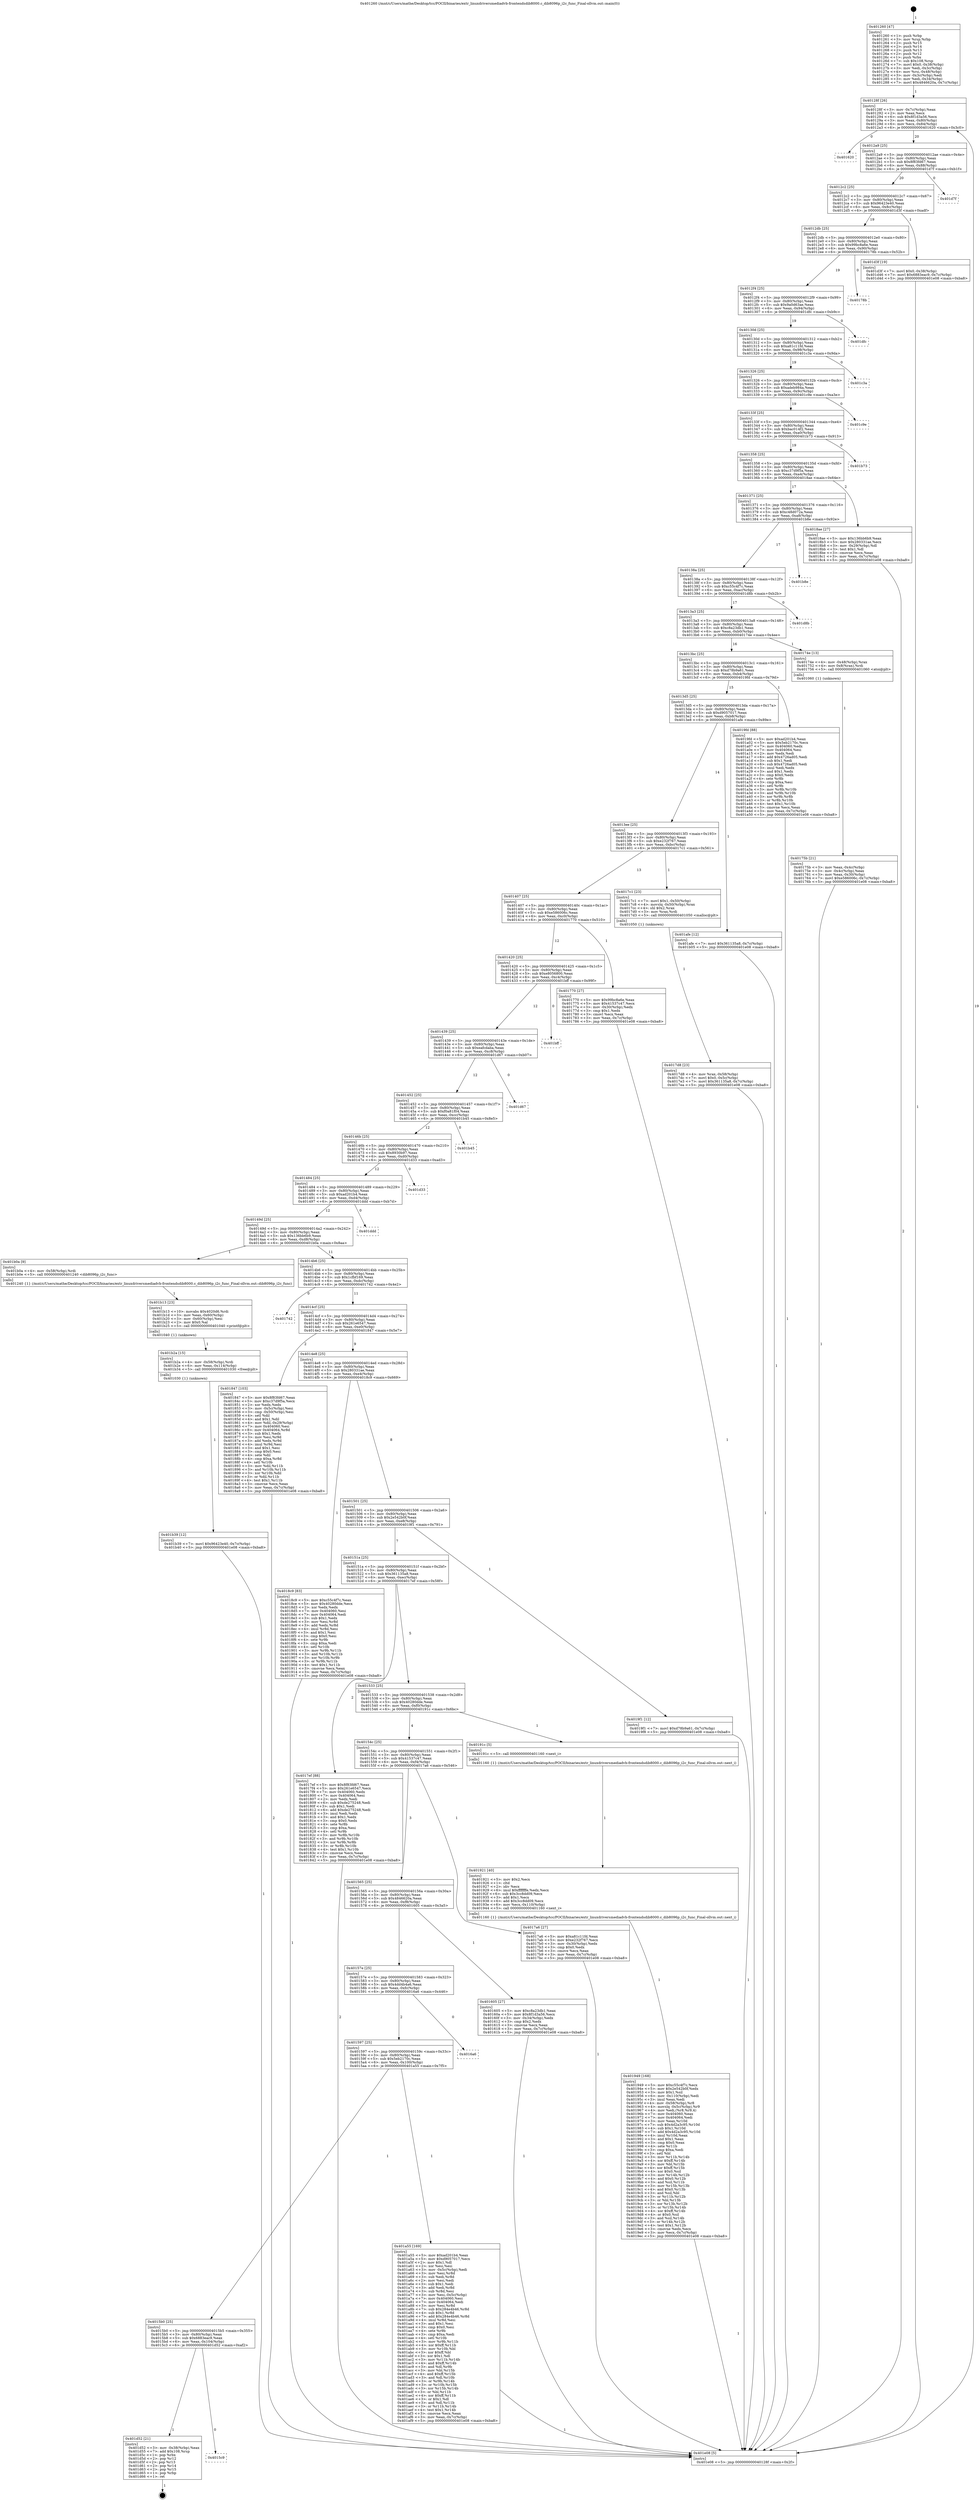 digraph "0x401260" {
  label = "0x401260 (/mnt/c/Users/mathe/Desktop/tcc/POCII/binaries/extr_linuxdriversmediadvb-frontendsdib8000.c_dib8096p_i2c_func_Final-ollvm.out::main(0))"
  labelloc = "t"
  node[shape=record]

  Entry [label="",width=0.3,height=0.3,shape=circle,fillcolor=black,style=filled]
  "0x40128f" [label="{
     0x40128f [26]\l
     | [instrs]\l
     &nbsp;&nbsp;0x40128f \<+3\>: mov -0x7c(%rbp),%eax\l
     &nbsp;&nbsp;0x401292 \<+2\>: mov %eax,%ecx\l
     &nbsp;&nbsp;0x401294 \<+6\>: sub $0x8f1d3a56,%ecx\l
     &nbsp;&nbsp;0x40129a \<+3\>: mov %eax,-0x80(%rbp)\l
     &nbsp;&nbsp;0x40129d \<+6\>: mov %ecx,-0x84(%rbp)\l
     &nbsp;&nbsp;0x4012a3 \<+6\>: je 0000000000401620 \<main+0x3c0\>\l
  }"]
  "0x401620" [label="{
     0x401620\l
  }", style=dashed]
  "0x4012a9" [label="{
     0x4012a9 [25]\l
     | [instrs]\l
     &nbsp;&nbsp;0x4012a9 \<+5\>: jmp 00000000004012ae \<main+0x4e\>\l
     &nbsp;&nbsp;0x4012ae \<+3\>: mov -0x80(%rbp),%eax\l
     &nbsp;&nbsp;0x4012b1 \<+5\>: sub $0x8f83fd67,%eax\l
     &nbsp;&nbsp;0x4012b6 \<+6\>: mov %eax,-0x88(%rbp)\l
     &nbsp;&nbsp;0x4012bc \<+6\>: je 0000000000401d7f \<main+0xb1f\>\l
  }"]
  Exit [label="",width=0.3,height=0.3,shape=circle,fillcolor=black,style=filled,peripheries=2]
  "0x401d7f" [label="{
     0x401d7f\l
  }", style=dashed]
  "0x4012c2" [label="{
     0x4012c2 [25]\l
     | [instrs]\l
     &nbsp;&nbsp;0x4012c2 \<+5\>: jmp 00000000004012c7 \<main+0x67\>\l
     &nbsp;&nbsp;0x4012c7 \<+3\>: mov -0x80(%rbp),%eax\l
     &nbsp;&nbsp;0x4012ca \<+5\>: sub $0x96423e40,%eax\l
     &nbsp;&nbsp;0x4012cf \<+6\>: mov %eax,-0x8c(%rbp)\l
     &nbsp;&nbsp;0x4012d5 \<+6\>: je 0000000000401d3f \<main+0xadf\>\l
  }"]
  "0x4015c9" [label="{
     0x4015c9\l
  }", style=dashed]
  "0x401d3f" [label="{
     0x401d3f [19]\l
     | [instrs]\l
     &nbsp;&nbsp;0x401d3f \<+7\>: movl $0x0,-0x38(%rbp)\l
     &nbsp;&nbsp;0x401d46 \<+7\>: movl $0x6883eac9,-0x7c(%rbp)\l
     &nbsp;&nbsp;0x401d4d \<+5\>: jmp 0000000000401e08 \<main+0xba8\>\l
  }"]
  "0x4012db" [label="{
     0x4012db [25]\l
     | [instrs]\l
     &nbsp;&nbsp;0x4012db \<+5\>: jmp 00000000004012e0 \<main+0x80\>\l
     &nbsp;&nbsp;0x4012e0 \<+3\>: mov -0x80(%rbp),%eax\l
     &nbsp;&nbsp;0x4012e3 \<+5\>: sub $0x99bc8a6e,%eax\l
     &nbsp;&nbsp;0x4012e8 \<+6\>: mov %eax,-0x90(%rbp)\l
     &nbsp;&nbsp;0x4012ee \<+6\>: je 000000000040178b \<main+0x52b\>\l
  }"]
  "0x401d52" [label="{
     0x401d52 [21]\l
     | [instrs]\l
     &nbsp;&nbsp;0x401d52 \<+3\>: mov -0x38(%rbp),%eax\l
     &nbsp;&nbsp;0x401d55 \<+7\>: add $0x108,%rsp\l
     &nbsp;&nbsp;0x401d5c \<+1\>: pop %rbx\l
     &nbsp;&nbsp;0x401d5d \<+2\>: pop %r12\l
     &nbsp;&nbsp;0x401d5f \<+2\>: pop %r13\l
     &nbsp;&nbsp;0x401d61 \<+2\>: pop %r14\l
     &nbsp;&nbsp;0x401d63 \<+2\>: pop %r15\l
     &nbsp;&nbsp;0x401d65 \<+1\>: pop %rbp\l
     &nbsp;&nbsp;0x401d66 \<+1\>: ret\l
  }"]
  "0x40178b" [label="{
     0x40178b\l
  }", style=dashed]
  "0x4012f4" [label="{
     0x4012f4 [25]\l
     | [instrs]\l
     &nbsp;&nbsp;0x4012f4 \<+5\>: jmp 00000000004012f9 \<main+0x99\>\l
     &nbsp;&nbsp;0x4012f9 \<+3\>: mov -0x80(%rbp),%eax\l
     &nbsp;&nbsp;0x4012fc \<+5\>: sub $0x9a0d63ae,%eax\l
     &nbsp;&nbsp;0x401301 \<+6\>: mov %eax,-0x94(%rbp)\l
     &nbsp;&nbsp;0x401307 \<+6\>: je 0000000000401dfc \<main+0xb9c\>\l
  }"]
  "0x401b39" [label="{
     0x401b39 [12]\l
     | [instrs]\l
     &nbsp;&nbsp;0x401b39 \<+7\>: movl $0x96423e40,-0x7c(%rbp)\l
     &nbsp;&nbsp;0x401b40 \<+5\>: jmp 0000000000401e08 \<main+0xba8\>\l
  }"]
  "0x401dfc" [label="{
     0x401dfc\l
  }", style=dashed]
  "0x40130d" [label="{
     0x40130d [25]\l
     | [instrs]\l
     &nbsp;&nbsp;0x40130d \<+5\>: jmp 0000000000401312 \<main+0xb2\>\l
     &nbsp;&nbsp;0x401312 \<+3\>: mov -0x80(%rbp),%eax\l
     &nbsp;&nbsp;0x401315 \<+5\>: sub $0xa81c11fd,%eax\l
     &nbsp;&nbsp;0x40131a \<+6\>: mov %eax,-0x98(%rbp)\l
     &nbsp;&nbsp;0x401320 \<+6\>: je 0000000000401c3a \<main+0x9da\>\l
  }"]
  "0x401b2a" [label="{
     0x401b2a [15]\l
     | [instrs]\l
     &nbsp;&nbsp;0x401b2a \<+4\>: mov -0x58(%rbp),%rdi\l
     &nbsp;&nbsp;0x401b2e \<+6\>: mov %eax,-0x114(%rbp)\l
     &nbsp;&nbsp;0x401b34 \<+5\>: call 0000000000401030 \<free@plt\>\l
     | [calls]\l
     &nbsp;&nbsp;0x401030 \{1\} (unknown)\l
  }"]
  "0x401c3a" [label="{
     0x401c3a\l
  }", style=dashed]
  "0x401326" [label="{
     0x401326 [25]\l
     | [instrs]\l
     &nbsp;&nbsp;0x401326 \<+5\>: jmp 000000000040132b \<main+0xcb\>\l
     &nbsp;&nbsp;0x40132b \<+3\>: mov -0x80(%rbp),%eax\l
     &nbsp;&nbsp;0x40132e \<+5\>: sub $0xadeb984a,%eax\l
     &nbsp;&nbsp;0x401333 \<+6\>: mov %eax,-0x9c(%rbp)\l
     &nbsp;&nbsp;0x401339 \<+6\>: je 0000000000401c9e \<main+0xa3e\>\l
  }"]
  "0x401b13" [label="{
     0x401b13 [23]\l
     | [instrs]\l
     &nbsp;&nbsp;0x401b13 \<+10\>: movabs $0x4020d6,%rdi\l
     &nbsp;&nbsp;0x401b1d \<+3\>: mov %eax,-0x60(%rbp)\l
     &nbsp;&nbsp;0x401b20 \<+3\>: mov -0x60(%rbp),%esi\l
     &nbsp;&nbsp;0x401b23 \<+2\>: mov $0x0,%al\l
     &nbsp;&nbsp;0x401b25 \<+5\>: call 0000000000401040 \<printf@plt\>\l
     | [calls]\l
     &nbsp;&nbsp;0x401040 \{1\} (unknown)\l
  }"]
  "0x401c9e" [label="{
     0x401c9e\l
  }", style=dashed]
  "0x40133f" [label="{
     0x40133f [25]\l
     | [instrs]\l
     &nbsp;&nbsp;0x40133f \<+5\>: jmp 0000000000401344 \<main+0xe4\>\l
     &nbsp;&nbsp;0x401344 \<+3\>: mov -0x80(%rbp),%eax\l
     &nbsp;&nbsp;0x401347 \<+5\>: sub $0xbac014f2,%eax\l
     &nbsp;&nbsp;0x40134c \<+6\>: mov %eax,-0xa0(%rbp)\l
     &nbsp;&nbsp;0x401352 \<+6\>: je 0000000000401b73 \<main+0x913\>\l
  }"]
  "0x4015b0" [label="{
     0x4015b0 [25]\l
     | [instrs]\l
     &nbsp;&nbsp;0x4015b0 \<+5\>: jmp 00000000004015b5 \<main+0x355\>\l
     &nbsp;&nbsp;0x4015b5 \<+3\>: mov -0x80(%rbp),%eax\l
     &nbsp;&nbsp;0x4015b8 \<+5\>: sub $0x6883eac9,%eax\l
     &nbsp;&nbsp;0x4015bd \<+6\>: mov %eax,-0x104(%rbp)\l
     &nbsp;&nbsp;0x4015c3 \<+6\>: je 0000000000401d52 \<main+0xaf2\>\l
  }"]
  "0x401b73" [label="{
     0x401b73\l
  }", style=dashed]
  "0x401358" [label="{
     0x401358 [25]\l
     | [instrs]\l
     &nbsp;&nbsp;0x401358 \<+5\>: jmp 000000000040135d \<main+0xfd\>\l
     &nbsp;&nbsp;0x40135d \<+3\>: mov -0x80(%rbp),%eax\l
     &nbsp;&nbsp;0x401360 \<+5\>: sub $0xc37d9f5a,%eax\l
     &nbsp;&nbsp;0x401365 \<+6\>: mov %eax,-0xa4(%rbp)\l
     &nbsp;&nbsp;0x40136b \<+6\>: je 00000000004018ae \<main+0x64e\>\l
  }"]
  "0x401a55" [label="{
     0x401a55 [169]\l
     | [instrs]\l
     &nbsp;&nbsp;0x401a55 \<+5\>: mov $0xad201b4,%eax\l
     &nbsp;&nbsp;0x401a5a \<+5\>: mov $0xd9057017,%ecx\l
     &nbsp;&nbsp;0x401a5f \<+2\>: mov $0x1,%dl\l
     &nbsp;&nbsp;0x401a61 \<+2\>: xor %esi,%esi\l
     &nbsp;&nbsp;0x401a63 \<+3\>: mov -0x5c(%rbp),%edi\l
     &nbsp;&nbsp;0x401a66 \<+3\>: mov %esi,%r8d\l
     &nbsp;&nbsp;0x401a69 \<+3\>: sub %edi,%r8d\l
     &nbsp;&nbsp;0x401a6c \<+2\>: mov %esi,%edi\l
     &nbsp;&nbsp;0x401a6e \<+3\>: sub $0x1,%edi\l
     &nbsp;&nbsp;0x401a71 \<+3\>: add %edi,%r8d\l
     &nbsp;&nbsp;0x401a74 \<+3\>: sub %r8d,%esi\l
     &nbsp;&nbsp;0x401a77 \<+3\>: mov %esi,-0x5c(%rbp)\l
     &nbsp;&nbsp;0x401a7a \<+7\>: mov 0x404060,%esi\l
     &nbsp;&nbsp;0x401a81 \<+7\>: mov 0x404064,%edi\l
     &nbsp;&nbsp;0x401a88 \<+3\>: mov %esi,%r8d\l
     &nbsp;&nbsp;0x401a8b \<+7\>: sub $0x284e4b46,%r8d\l
     &nbsp;&nbsp;0x401a92 \<+4\>: sub $0x1,%r8d\l
     &nbsp;&nbsp;0x401a96 \<+7\>: add $0x284e4b46,%r8d\l
     &nbsp;&nbsp;0x401a9d \<+4\>: imul %r8d,%esi\l
     &nbsp;&nbsp;0x401aa1 \<+3\>: and $0x1,%esi\l
     &nbsp;&nbsp;0x401aa4 \<+3\>: cmp $0x0,%esi\l
     &nbsp;&nbsp;0x401aa7 \<+4\>: sete %r9b\l
     &nbsp;&nbsp;0x401aab \<+3\>: cmp $0xa,%edi\l
     &nbsp;&nbsp;0x401aae \<+4\>: setl %r10b\l
     &nbsp;&nbsp;0x401ab2 \<+3\>: mov %r9b,%r11b\l
     &nbsp;&nbsp;0x401ab5 \<+4\>: xor $0xff,%r11b\l
     &nbsp;&nbsp;0x401ab9 \<+3\>: mov %r10b,%bl\l
     &nbsp;&nbsp;0x401abc \<+3\>: xor $0xff,%bl\l
     &nbsp;&nbsp;0x401abf \<+3\>: xor $0x1,%dl\l
     &nbsp;&nbsp;0x401ac2 \<+3\>: mov %r11b,%r14b\l
     &nbsp;&nbsp;0x401ac5 \<+4\>: and $0xff,%r14b\l
     &nbsp;&nbsp;0x401ac9 \<+3\>: and %dl,%r9b\l
     &nbsp;&nbsp;0x401acc \<+3\>: mov %bl,%r15b\l
     &nbsp;&nbsp;0x401acf \<+4\>: and $0xff,%r15b\l
     &nbsp;&nbsp;0x401ad3 \<+3\>: and %dl,%r10b\l
     &nbsp;&nbsp;0x401ad6 \<+3\>: or %r9b,%r14b\l
     &nbsp;&nbsp;0x401ad9 \<+3\>: or %r10b,%r15b\l
     &nbsp;&nbsp;0x401adc \<+3\>: xor %r15b,%r14b\l
     &nbsp;&nbsp;0x401adf \<+3\>: or %bl,%r11b\l
     &nbsp;&nbsp;0x401ae2 \<+4\>: xor $0xff,%r11b\l
     &nbsp;&nbsp;0x401ae6 \<+3\>: or $0x1,%dl\l
     &nbsp;&nbsp;0x401ae9 \<+3\>: and %dl,%r11b\l
     &nbsp;&nbsp;0x401aec \<+3\>: or %r11b,%r14b\l
     &nbsp;&nbsp;0x401aef \<+4\>: test $0x1,%r14b\l
     &nbsp;&nbsp;0x401af3 \<+3\>: cmovne %ecx,%eax\l
     &nbsp;&nbsp;0x401af6 \<+3\>: mov %eax,-0x7c(%rbp)\l
     &nbsp;&nbsp;0x401af9 \<+5\>: jmp 0000000000401e08 \<main+0xba8\>\l
  }"]
  "0x4018ae" [label="{
     0x4018ae [27]\l
     | [instrs]\l
     &nbsp;&nbsp;0x4018ae \<+5\>: mov $0x136bb6b9,%eax\l
     &nbsp;&nbsp;0x4018b3 \<+5\>: mov $0x280331ae,%ecx\l
     &nbsp;&nbsp;0x4018b8 \<+3\>: mov -0x29(%rbp),%dl\l
     &nbsp;&nbsp;0x4018bb \<+3\>: test $0x1,%dl\l
     &nbsp;&nbsp;0x4018be \<+3\>: cmovne %ecx,%eax\l
     &nbsp;&nbsp;0x4018c1 \<+3\>: mov %eax,-0x7c(%rbp)\l
     &nbsp;&nbsp;0x4018c4 \<+5\>: jmp 0000000000401e08 \<main+0xba8\>\l
  }"]
  "0x401371" [label="{
     0x401371 [25]\l
     | [instrs]\l
     &nbsp;&nbsp;0x401371 \<+5\>: jmp 0000000000401376 \<main+0x116\>\l
     &nbsp;&nbsp;0x401376 \<+3\>: mov -0x80(%rbp),%eax\l
     &nbsp;&nbsp;0x401379 \<+5\>: sub $0xc48d072a,%eax\l
     &nbsp;&nbsp;0x40137e \<+6\>: mov %eax,-0xa8(%rbp)\l
     &nbsp;&nbsp;0x401384 \<+6\>: je 0000000000401b8e \<main+0x92e\>\l
  }"]
  "0x401597" [label="{
     0x401597 [25]\l
     | [instrs]\l
     &nbsp;&nbsp;0x401597 \<+5\>: jmp 000000000040159c \<main+0x33c\>\l
     &nbsp;&nbsp;0x40159c \<+3\>: mov -0x80(%rbp),%eax\l
     &nbsp;&nbsp;0x40159f \<+5\>: sub $0x5eb2170c,%eax\l
     &nbsp;&nbsp;0x4015a4 \<+6\>: mov %eax,-0x100(%rbp)\l
     &nbsp;&nbsp;0x4015aa \<+6\>: je 0000000000401a55 \<main+0x7f5\>\l
  }"]
  "0x401b8e" [label="{
     0x401b8e\l
  }", style=dashed]
  "0x40138a" [label="{
     0x40138a [25]\l
     | [instrs]\l
     &nbsp;&nbsp;0x40138a \<+5\>: jmp 000000000040138f \<main+0x12f\>\l
     &nbsp;&nbsp;0x40138f \<+3\>: mov -0x80(%rbp),%eax\l
     &nbsp;&nbsp;0x401392 \<+5\>: sub $0xc55c4f7c,%eax\l
     &nbsp;&nbsp;0x401397 \<+6\>: mov %eax,-0xac(%rbp)\l
     &nbsp;&nbsp;0x40139d \<+6\>: je 0000000000401d8b \<main+0xb2b\>\l
  }"]
  "0x4016a6" [label="{
     0x4016a6\l
  }", style=dashed]
  "0x401d8b" [label="{
     0x401d8b\l
  }", style=dashed]
  "0x4013a3" [label="{
     0x4013a3 [25]\l
     | [instrs]\l
     &nbsp;&nbsp;0x4013a3 \<+5\>: jmp 00000000004013a8 \<main+0x148\>\l
     &nbsp;&nbsp;0x4013a8 \<+3\>: mov -0x80(%rbp),%eax\l
     &nbsp;&nbsp;0x4013ab \<+5\>: sub $0xc8a23db1,%eax\l
     &nbsp;&nbsp;0x4013b0 \<+6\>: mov %eax,-0xb0(%rbp)\l
     &nbsp;&nbsp;0x4013b6 \<+6\>: je 000000000040174e \<main+0x4ee\>\l
  }"]
  "0x401949" [label="{
     0x401949 [168]\l
     | [instrs]\l
     &nbsp;&nbsp;0x401949 \<+5\>: mov $0xc55c4f7c,%ecx\l
     &nbsp;&nbsp;0x40194e \<+5\>: mov $0x2e542b0f,%edx\l
     &nbsp;&nbsp;0x401953 \<+3\>: mov $0x1,%sil\l
     &nbsp;&nbsp;0x401956 \<+6\>: mov -0x110(%rbp),%edi\l
     &nbsp;&nbsp;0x40195c \<+3\>: imul %eax,%edi\l
     &nbsp;&nbsp;0x40195f \<+4\>: mov -0x58(%rbp),%r8\l
     &nbsp;&nbsp;0x401963 \<+4\>: movslq -0x5c(%rbp),%r9\l
     &nbsp;&nbsp;0x401967 \<+4\>: mov %edi,(%r8,%r9,4)\l
     &nbsp;&nbsp;0x40196b \<+7\>: mov 0x404060,%eax\l
     &nbsp;&nbsp;0x401972 \<+7\>: mov 0x404064,%edi\l
     &nbsp;&nbsp;0x401979 \<+3\>: mov %eax,%r10d\l
     &nbsp;&nbsp;0x40197c \<+7\>: sub $0x4d2a3c95,%r10d\l
     &nbsp;&nbsp;0x401983 \<+4\>: sub $0x1,%r10d\l
     &nbsp;&nbsp;0x401987 \<+7\>: add $0x4d2a3c95,%r10d\l
     &nbsp;&nbsp;0x40198e \<+4\>: imul %r10d,%eax\l
     &nbsp;&nbsp;0x401992 \<+3\>: and $0x1,%eax\l
     &nbsp;&nbsp;0x401995 \<+3\>: cmp $0x0,%eax\l
     &nbsp;&nbsp;0x401998 \<+4\>: sete %r11b\l
     &nbsp;&nbsp;0x40199c \<+3\>: cmp $0xa,%edi\l
     &nbsp;&nbsp;0x40199f \<+3\>: setl %bl\l
     &nbsp;&nbsp;0x4019a2 \<+3\>: mov %r11b,%r14b\l
     &nbsp;&nbsp;0x4019a5 \<+4\>: xor $0xff,%r14b\l
     &nbsp;&nbsp;0x4019a9 \<+3\>: mov %bl,%r15b\l
     &nbsp;&nbsp;0x4019ac \<+4\>: xor $0xff,%r15b\l
     &nbsp;&nbsp;0x4019b0 \<+4\>: xor $0x0,%sil\l
     &nbsp;&nbsp;0x4019b4 \<+3\>: mov %r14b,%r12b\l
     &nbsp;&nbsp;0x4019b7 \<+4\>: and $0x0,%r12b\l
     &nbsp;&nbsp;0x4019bb \<+3\>: and %sil,%r11b\l
     &nbsp;&nbsp;0x4019be \<+3\>: mov %r15b,%r13b\l
     &nbsp;&nbsp;0x4019c1 \<+4\>: and $0x0,%r13b\l
     &nbsp;&nbsp;0x4019c5 \<+3\>: and %sil,%bl\l
     &nbsp;&nbsp;0x4019c8 \<+3\>: or %r11b,%r12b\l
     &nbsp;&nbsp;0x4019cb \<+3\>: or %bl,%r13b\l
     &nbsp;&nbsp;0x4019ce \<+3\>: xor %r13b,%r12b\l
     &nbsp;&nbsp;0x4019d1 \<+3\>: or %r15b,%r14b\l
     &nbsp;&nbsp;0x4019d4 \<+4\>: xor $0xff,%r14b\l
     &nbsp;&nbsp;0x4019d8 \<+4\>: or $0x0,%sil\l
     &nbsp;&nbsp;0x4019dc \<+3\>: and %sil,%r14b\l
     &nbsp;&nbsp;0x4019df \<+3\>: or %r14b,%r12b\l
     &nbsp;&nbsp;0x4019e2 \<+4\>: test $0x1,%r12b\l
     &nbsp;&nbsp;0x4019e6 \<+3\>: cmovne %edx,%ecx\l
     &nbsp;&nbsp;0x4019e9 \<+3\>: mov %ecx,-0x7c(%rbp)\l
     &nbsp;&nbsp;0x4019ec \<+5\>: jmp 0000000000401e08 \<main+0xba8\>\l
  }"]
  "0x40174e" [label="{
     0x40174e [13]\l
     | [instrs]\l
     &nbsp;&nbsp;0x40174e \<+4\>: mov -0x48(%rbp),%rax\l
     &nbsp;&nbsp;0x401752 \<+4\>: mov 0x8(%rax),%rdi\l
     &nbsp;&nbsp;0x401756 \<+5\>: call 0000000000401060 \<atoi@plt\>\l
     | [calls]\l
     &nbsp;&nbsp;0x401060 \{1\} (unknown)\l
  }"]
  "0x4013bc" [label="{
     0x4013bc [25]\l
     | [instrs]\l
     &nbsp;&nbsp;0x4013bc \<+5\>: jmp 00000000004013c1 \<main+0x161\>\l
     &nbsp;&nbsp;0x4013c1 \<+3\>: mov -0x80(%rbp),%eax\l
     &nbsp;&nbsp;0x4013c4 \<+5\>: sub $0xd78b9a61,%eax\l
     &nbsp;&nbsp;0x4013c9 \<+6\>: mov %eax,-0xb4(%rbp)\l
     &nbsp;&nbsp;0x4013cf \<+6\>: je 00000000004019fd \<main+0x79d\>\l
  }"]
  "0x401921" [label="{
     0x401921 [40]\l
     | [instrs]\l
     &nbsp;&nbsp;0x401921 \<+5\>: mov $0x2,%ecx\l
     &nbsp;&nbsp;0x401926 \<+1\>: cltd\l
     &nbsp;&nbsp;0x401927 \<+2\>: idiv %ecx\l
     &nbsp;&nbsp;0x401929 \<+6\>: imul $0xfffffffe,%edx,%ecx\l
     &nbsp;&nbsp;0x40192f \<+6\>: sub $0x3cc8dd09,%ecx\l
     &nbsp;&nbsp;0x401935 \<+3\>: add $0x1,%ecx\l
     &nbsp;&nbsp;0x401938 \<+6\>: add $0x3cc8dd09,%ecx\l
     &nbsp;&nbsp;0x40193e \<+6\>: mov %ecx,-0x110(%rbp)\l
     &nbsp;&nbsp;0x401944 \<+5\>: call 0000000000401160 \<next_i\>\l
     | [calls]\l
     &nbsp;&nbsp;0x401160 \{1\} (/mnt/c/Users/mathe/Desktop/tcc/POCII/binaries/extr_linuxdriversmediadvb-frontendsdib8000.c_dib8096p_i2c_func_Final-ollvm.out::next_i)\l
  }"]
  "0x4019fd" [label="{
     0x4019fd [88]\l
     | [instrs]\l
     &nbsp;&nbsp;0x4019fd \<+5\>: mov $0xad201b4,%eax\l
     &nbsp;&nbsp;0x401a02 \<+5\>: mov $0x5eb2170c,%ecx\l
     &nbsp;&nbsp;0x401a07 \<+7\>: mov 0x404060,%edx\l
     &nbsp;&nbsp;0x401a0e \<+7\>: mov 0x404064,%esi\l
     &nbsp;&nbsp;0x401a15 \<+2\>: mov %edx,%edi\l
     &nbsp;&nbsp;0x401a17 \<+6\>: add $0x4726ad05,%edi\l
     &nbsp;&nbsp;0x401a1d \<+3\>: sub $0x1,%edi\l
     &nbsp;&nbsp;0x401a20 \<+6\>: sub $0x4726ad05,%edi\l
     &nbsp;&nbsp;0x401a26 \<+3\>: imul %edi,%edx\l
     &nbsp;&nbsp;0x401a29 \<+3\>: and $0x1,%edx\l
     &nbsp;&nbsp;0x401a2c \<+3\>: cmp $0x0,%edx\l
     &nbsp;&nbsp;0x401a2f \<+4\>: sete %r8b\l
     &nbsp;&nbsp;0x401a33 \<+3\>: cmp $0xa,%esi\l
     &nbsp;&nbsp;0x401a36 \<+4\>: setl %r9b\l
     &nbsp;&nbsp;0x401a3a \<+3\>: mov %r8b,%r10b\l
     &nbsp;&nbsp;0x401a3d \<+3\>: and %r9b,%r10b\l
     &nbsp;&nbsp;0x401a40 \<+3\>: xor %r9b,%r8b\l
     &nbsp;&nbsp;0x401a43 \<+3\>: or %r8b,%r10b\l
     &nbsp;&nbsp;0x401a46 \<+4\>: test $0x1,%r10b\l
     &nbsp;&nbsp;0x401a4a \<+3\>: cmovne %ecx,%eax\l
     &nbsp;&nbsp;0x401a4d \<+3\>: mov %eax,-0x7c(%rbp)\l
     &nbsp;&nbsp;0x401a50 \<+5\>: jmp 0000000000401e08 \<main+0xba8\>\l
  }"]
  "0x4013d5" [label="{
     0x4013d5 [25]\l
     | [instrs]\l
     &nbsp;&nbsp;0x4013d5 \<+5\>: jmp 00000000004013da \<main+0x17a\>\l
     &nbsp;&nbsp;0x4013da \<+3\>: mov -0x80(%rbp),%eax\l
     &nbsp;&nbsp;0x4013dd \<+5\>: sub $0xd9057017,%eax\l
     &nbsp;&nbsp;0x4013e2 \<+6\>: mov %eax,-0xb8(%rbp)\l
     &nbsp;&nbsp;0x4013e8 \<+6\>: je 0000000000401afe \<main+0x89e\>\l
  }"]
  "0x4017d8" [label="{
     0x4017d8 [23]\l
     | [instrs]\l
     &nbsp;&nbsp;0x4017d8 \<+4\>: mov %rax,-0x58(%rbp)\l
     &nbsp;&nbsp;0x4017dc \<+7\>: movl $0x0,-0x5c(%rbp)\l
     &nbsp;&nbsp;0x4017e3 \<+7\>: movl $0x361135a8,-0x7c(%rbp)\l
     &nbsp;&nbsp;0x4017ea \<+5\>: jmp 0000000000401e08 \<main+0xba8\>\l
  }"]
  "0x401afe" [label="{
     0x401afe [12]\l
     | [instrs]\l
     &nbsp;&nbsp;0x401afe \<+7\>: movl $0x361135a8,-0x7c(%rbp)\l
     &nbsp;&nbsp;0x401b05 \<+5\>: jmp 0000000000401e08 \<main+0xba8\>\l
  }"]
  "0x4013ee" [label="{
     0x4013ee [25]\l
     | [instrs]\l
     &nbsp;&nbsp;0x4013ee \<+5\>: jmp 00000000004013f3 \<main+0x193\>\l
     &nbsp;&nbsp;0x4013f3 \<+3\>: mov -0x80(%rbp),%eax\l
     &nbsp;&nbsp;0x4013f6 \<+5\>: sub $0xe232f767,%eax\l
     &nbsp;&nbsp;0x4013fb \<+6\>: mov %eax,-0xbc(%rbp)\l
     &nbsp;&nbsp;0x401401 \<+6\>: je 00000000004017c1 \<main+0x561\>\l
  }"]
  "0x40175b" [label="{
     0x40175b [21]\l
     | [instrs]\l
     &nbsp;&nbsp;0x40175b \<+3\>: mov %eax,-0x4c(%rbp)\l
     &nbsp;&nbsp;0x40175e \<+3\>: mov -0x4c(%rbp),%eax\l
     &nbsp;&nbsp;0x401761 \<+3\>: mov %eax,-0x30(%rbp)\l
     &nbsp;&nbsp;0x401764 \<+7\>: movl $0xe586006c,-0x7c(%rbp)\l
     &nbsp;&nbsp;0x40176b \<+5\>: jmp 0000000000401e08 \<main+0xba8\>\l
  }"]
  "0x4017c1" [label="{
     0x4017c1 [23]\l
     | [instrs]\l
     &nbsp;&nbsp;0x4017c1 \<+7\>: movl $0x1,-0x50(%rbp)\l
     &nbsp;&nbsp;0x4017c8 \<+4\>: movslq -0x50(%rbp),%rax\l
     &nbsp;&nbsp;0x4017cc \<+4\>: shl $0x2,%rax\l
     &nbsp;&nbsp;0x4017d0 \<+3\>: mov %rax,%rdi\l
     &nbsp;&nbsp;0x4017d3 \<+5\>: call 0000000000401050 \<malloc@plt\>\l
     | [calls]\l
     &nbsp;&nbsp;0x401050 \{1\} (unknown)\l
  }"]
  "0x401407" [label="{
     0x401407 [25]\l
     | [instrs]\l
     &nbsp;&nbsp;0x401407 \<+5\>: jmp 000000000040140c \<main+0x1ac\>\l
     &nbsp;&nbsp;0x40140c \<+3\>: mov -0x80(%rbp),%eax\l
     &nbsp;&nbsp;0x40140f \<+5\>: sub $0xe586006c,%eax\l
     &nbsp;&nbsp;0x401414 \<+6\>: mov %eax,-0xc0(%rbp)\l
     &nbsp;&nbsp;0x40141a \<+6\>: je 0000000000401770 \<main+0x510\>\l
  }"]
  "0x401260" [label="{
     0x401260 [47]\l
     | [instrs]\l
     &nbsp;&nbsp;0x401260 \<+1\>: push %rbp\l
     &nbsp;&nbsp;0x401261 \<+3\>: mov %rsp,%rbp\l
     &nbsp;&nbsp;0x401264 \<+2\>: push %r15\l
     &nbsp;&nbsp;0x401266 \<+2\>: push %r14\l
     &nbsp;&nbsp;0x401268 \<+2\>: push %r13\l
     &nbsp;&nbsp;0x40126a \<+2\>: push %r12\l
     &nbsp;&nbsp;0x40126c \<+1\>: push %rbx\l
     &nbsp;&nbsp;0x40126d \<+7\>: sub $0x108,%rsp\l
     &nbsp;&nbsp;0x401274 \<+7\>: movl $0x0,-0x38(%rbp)\l
     &nbsp;&nbsp;0x40127b \<+3\>: mov %edi,-0x3c(%rbp)\l
     &nbsp;&nbsp;0x40127e \<+4\>: mov %rsi,-0x48(%rbp)\l
     &nbsp;&nbsp;0x401282 \<+3\>: mov -0x3c(%rbp),%edi\l
     &nbsp;&nbsp;0x401285 \<+3\>: mov %edi,-0x34(%rbp)\l
     &nbsp;&nbsp;0x401288 \<+7\>: movl $0x4846620a,-0x7c(%rbp)\l
  }"]
  "0x401770" [label="{
     0x401770 [27]\l
     | [instrs]\l
     &nbsp;&nbsp;0x401770 \<+5\>: mov $0x99bc8a6e,%eax\l
     &nbsp;&nbsp;0x401775 \<+5\>: mov $0x41537c47,%ecx\l
     &nbsp;&nbsp;0x40177a \<+3\>: mov -0x30(%rbp),%edx\l
     &nbsp;&nbsp;0x40177d \<+3\>: cmp $0x1,%edx\l
     &nbsp;&nbsp;0x401780 \<+3\>: cmovl %ecx,%eax\l
     &nbsp;&nbsp;0x401783 \<+3\>: mov %eax,-0x7c(%rbp)\l
     &nbsp;&nbsp;0x401786 \<+5\>: jmp 0000000000401e08 \<main+0xba8\>\l
  }"]
  "0x401420" [label="{
     0x401420 [25]\l
     | [instrs]\l
     &nbsp;&nbsp;0x401420 \<+5\>: jmp 0000000000401425 \<main+0x1c5\>\l
     &nbsp;&nbsp;0x401425 \<+3\>: mov -0x80(%rbp),%eax\l
     &nbsp;&nbsp;0x401428 \<+5\>: sub $0xe8056800,%eax\l
     &nbsp;&nbsp;0x40142d \<+6\>: mov %eax,-0xc4(%rbp)\l
     &nbsp;&nbsp;0x401433 \<+6\>: je 0000000000401bff \<main+0x99f\>\l
  }"]
  "0x401e08" [label="{
     0x401e08 [5]\l
     | [instrs]\l
     &nbsp;&nbsp;0x401e08 \<+5\>: jmp 000000000040128f \<main+0x2f\>\l
  }"]
  "0x401bff" [label="{
     0x401bff\l
  }", style=dashed]
  "0x401439" [label="{
     0x401439 [25]\l
     | [instrs]\l
     &nbsp;&nbsp;0x401439 \<+5\>: jmp 000000000040143e \<main+0x1de\>\l
     &nbsp;&nbsp;0x40143e \<+3\>: mov -0x80(%rbp),%eax\l
     &nbsp;&nbsp;0x401441 \<+5\>: sub $0xeafcdaba,%eax\l
     &nbsp;&nbsp;0x401446 \<+6\>: mov %eax,-0xc8(%rbp)\l
     &nbsp;&nbsp;0x40144c \<+6\>: je 0000000000401d67 \<main+0xb07\>\l
  }"]
  "0x40157e" [label="{
     0x40157e [25]\l
     | [instrs]\l
     &nbsp;&nbsp;0x40157e \<+5\>: jmp 0000000000401583 \<main+0x323\>\l
     &nbsp;&nbsp;0x401583 \<+3\>: mov -0x80(%rbp),%eax\l
     &nbsp;&nbsp;0x401586 \<+5\>: sub $0x4dd4b4a6,%eax\l
     &nbsp;&nbsp;0x40158b \<+6\>: mov %eax,-0xfc(%rbp)\l
     &nbsp;&nbsp;0x401591 \<+6\>: je 00000000004016a6 \<main+0x446\>\l
  }"]
  "0x401d67" [label="{
     0x401d67\l
  }", style=dashed]
  "0x401452" [label="{
     0x401452 [25]\l
     | [instrs]\l
     &nbsp;&nbsp;0x401452 \<+5\>: jmp 0000000000401457 \<main+0x1f7\>\l
     &nbsp;&nbsp;0x401457 \<+3\>: mov -0x80(%rbp),%eax\l
     &nbsp;&nbsp;0x40145a \<+5\>: sub $0xf0a81f04,%eax\l
     &nbsp;&nbsp;0x40145f \<+6\>: mov %eax,-0xcc(%rbp)\l
     &nbsp;&nbsp;0x401465 \<+6\>: je 0000000000401b45 \<main+0x8e5\>\l
  }"]
  "0x401605" [label="{
     0x401605 [27]\l
     | [instrs]\l
     &nbsp;&nbsp;0x401605 \<+5\>: mov $0xc8a23db1,%eax\l
     &nbsp;&nbsp;0x40160a \<+5\>: mov $0x8f1d3a56,%ecx\l
     &nbsp;&nbsp;0x40160f \<+3\>: mov -0x34(%rbp),%edx\l
     &nbsp;&nbsp;0x401612 \<+3\>: cmp $0x2,%edx\l
     &nbsp;&nbsp;0x401615 \<+3\>: cmovne %ecx,%eax\l
     &nbsp;&nbsp;0x401618 \<+3\>: mov %eax,-0x7c(%rbp)\l
     &nbsp;&nbsp;0x40161b \<+5\>: jmp 0000000000401e08 \<main+0xba8\>\l
  }"]
  "0x401b45" [label="{
     0x401b45\l
  }", style=dashed]
  "0x40146b" [label="{
     0x40146b [25]\l
     | [instrs]\l
     &nbsp;&nbsp;0x40146b \<+5\>: jmp 0000000000401470 \<main+0x210\>\l
     &nbsp;&nbsp;0x401470 \<+3\>: mov -0x80(%rbp),%eax\l
     &nbsp;&nbsp;0x401473 \<+5\>: sub $0x8930b97,%eax\l
     &nbsp;&nbsp;0x401478 \<+6\>: mov %eax,-0xd0(%rbp)\l
     &nbsp;&nbsp;0x40147e \<+6\>: je 0000000000401d33 \<main+0xad3\>\l
  }"]
  "0x401565" [label="{
     0x401565 [25]\l
     | [instrs]\l
     &nbsp;&nbsp;0x401565 \<+5\>: jmp 000000000040156a \<main+0x30a\>\l
     &nbsp;&nbsp;0x40156a \<+3\>: mov -0x80(%rbp),%eax\l
     &nbsp;&nbsp;0x40156d \<+5\>: sub $0x4846620a,%eax\l
     &nbsp;&nbsp;0x401572 \<+6\>: mov %eax,-0xf8(%rbp)\l
     &nbsp;&nbsp;0x401578 \<+6\>: je 0000000000401605 \<main+0x3a5\>\l
  }"]
  "0x401d33" [label="{
     0x401d33\l
  }", style=dashed]
  "0x401484" [label="{
     0x401484 [25]\l
     | [instrs]\l
     &nbsp;&nbsp;0x401484 \<+5\>: jmp 0000000000401489 \<main+0x229\>\l
     &nbsp;&nbsp;0x401489 \<+3\>: mov -0x80(%rbp),%eax\l
     &nbsp;&nbsp;0x40148c \<+5\>: sub $0xad201b4,%eax\l
     &nbsp;&nbsp;0x401491 \<+6\>: mov %eax,-0xd4(%rbp)\l
     &nbsp;&nbsp;0x401497 \<+6\>: je 0000000000401ddd \<main+0xb7d\>\l
  }"]
  "0x4017a6" [label="{
     0x4017a6 [27]\l
     | [instrs]\l
     &nbsp;&nbsp;0x4017a6 \<+5\>: mov $0xa81c11fd,%eax\l
     &nbsp;&nbsp;0x4017ab \<+5\>: mov $0xe232f767,%ecx\l
     &nbsp;&nbsp;0x4017b0 \<+3\>: mov -0x30(%rbp),%edx\l
     &nbsp;&nbsp;0x4017b3 \<+3\>: cmp $0x0,%edx\l
     &nbsp;&nbsp;0x4017b6 \<+3\>: cmove %ecx,%eax\l
     &nbsp;&nbsp;0x4017b9 \<+3\>: mov %eax,-0x7c(%rbp)\l
     &nbsp;&nbsp;0x4017bc \<+5\>: jmp 0000000000401e08 \<main+0xba8\>\l
  }"]
  "0x401ddd" [label="{
     0x401ddd\l
  }", style=dashed]
  "0x40149d" [label="{
     0x40149d [25]\l
     | [instrs]\l
     &nbsp;&nbsp;0x40149d \<+5\>: jmp 00000000004014a2 \<main+0x242\>\l
     &nbsp;&nbsp;0x4014a2 \<+3\>: mov -0x80(%rbp),%eax\l
     &nbsp;&nbsp;0x4014a5 \<+5\>: sub $0x136bb6b9,%eax\l
     &nbsp;&nbsp;0x4014aa \<+6\>: mov %eax,-0xd8(%rbp)\l
     &nbsp;&nbsp;0x4014b0 \<+6\>: je 0000000000401b0a \<main+0x8aa\>\l
  }"]
  "0x40154c" [label="{
     0x40154c [25]\l
     | [instrs]\l
     &nbsp;&nbsp;0x40154c \<+5\>: jmp 0000000000401551 \<main+0x2f1\>\l
     &nbsp;&nbsp;0x401551 \<+3\>: mov -0x80(%rbp),%eax\l
     &nbsp;&nbsp;0x401554 \<+5\>: sub $0x41537c47,%eax\l
     &nbsp;&nbsp;0x401559 \<+6\>: mov %eax,-0xf4(%rbp)\l
     &nbsp;&nbsp;0x40155f \<+6\>: je 00000000004017a6 \<main+0x546\>\l
  }"]
  "0x401b0a" [label="{
     0x401b0a [9]\l
     | [instrs]\l
     &nbsp;&nbsp;0x401b0a \<+4\>: mov -0x58(%rbp),%rdi\l
     &nbsp;&nbsp;0x401b0e \<+5\>: call 0000000000401240 \<dib8096p_i2c_func\>\l
     | [calls]\l
     &nbsp;&nbsp;0x401240 \{1\} (/mnt/c/Users/mathe/Desktop/tcc/POCII/binaries/extr_linuxdriversmediadvb-frontendsdib8000.c_dib8096p_i2c_func_Final-ollvm.out::dib8096p_i2c_func)\l
  }"]
  "0x4014b6" [label="{
     0x4014b6 [25]\l
     | [instrs]\l
     &nbsp;&nbsp;0x4014b6 \<+5\>: jmp 00000000004014bb \<main+0x25b\>\l
     &nbsp;&nbsp;0x4014bb \<+3\>: mov -0x80(%rbp),%eax\l
     &nbsp;&nbsp;0x4014be \<+5\>: sub $0x1cfbf169,%eax\l
     &nbsp;&nbsp;0x4014c3 \<+6\>: mov %eax,-0xdc(%rbp)\l
     &nbsp;&nbsp;0x4014c9 \<+6\>: je 0000000000401742 \<main+0x4e2\>\l
  }"]
  "0x40191c" [label="{
     0x40191c [5]\l
     | [instrs]\l
     &nbsp;&nbsp;0x40191c \<+5\>: call 0000000000401160 \<next_i\>\l
     | [calls]\l
     &nbsp;&nbsp;0x401160 \{1\} (/mnt/c/Users/mathe/Desktop/tcc/POCII/binaries/extr_linuxdriversmediadvb-frontendsdib8000.c_dib8096p_i2c_func_Final-ollvm.out::next_i)\l
  }"]
  "0x401742" [label="{
     0x401742\l
  }", style=dashed]
  "0x4014cf" [label="{
     0x4014cf [25]\l
     | [instrs]\l
     &nbsp;&nbsp;0x4014cf \<+5\>: jmp 00000000004014d4 \<main+0x274\>\l
     &nbsp;&nbsp;0x4014d4 \<+3\>: mov -0x80(%rbp),%eax\l
     &nbsp;&nbsp;0x4014d7 \<+5\>: sub $0x261e6547,%eax\l
     &nbsp;&nbsp;0x4014dc \<+6\>: mov %eax,-0xe0(%rbp)\l
     &nbsp;&nbsp;0x4014e2 \<+6\>: je 0000000000401847 \<main+0x5e7\>\l
  }"]
  "0x401533" [label="{
     0x401533 [25]\l
     | [instrs]\l
     &nbsp;&nbsp;0x401533 \<+5\>: jmp 0000000000401538 \<main+0x2d8\>\l
     &nbsp;&nbsp;0x401538 \<+3\>: mov -0x80(%rbp),%eax\l
     &nbsp;&nbsp;0x40153b \<+5\>: sub $0x40280dde,%eax\l
     &nbsp;&nbsp;0x401540 \<+6\>: mov %eax,-0xf0(%rbp)\l
     &nbsp;&nbsp;0x401546 \<+6\>: je 000000000040191c \<main+0x6bc\>\l
  }"]
  "0x401847" [label="{
     0x401847 [103]\l
     | [instrs]\l
     &nbsp;&nbsp;0x401847 \<+5\>: mov $0x8f83fd67,%eax\l
     &nbsp;&nbsp;0x40184c \<+5\>: mov $0xc37d9f5a,%ecx\l
     &nbsp;&nbsp;0x401851 \<+2\>: xor %edx,%edx\l
     &nbsp;&nbsp;0x401853 \<+3\>: mov -0x5c(%rbp),%esi\l
     &nbsp;&nbsp;0x401856 \<+3\>: cmp -0x50(%rbp),%esi\l
     &nbsp;&nbsp;0x401859 \<+4\>: setl %dil\l
     &nbsp;&nbsp;0x40185d \<+4\>: and $0x1,%dil\l
     &nbsp;&nbsp;0x401861 \<+4\>: mov %dil,-0x29(%rbp)\l
     &nbsp;&nbsp;0x401865 \<+7\>: mov 0x404060,%esi\l
     &nbsp;&nbsp;0x40186c \<+8\>: mov 0x404064,%r8d\l
     &nbsp;&nbsp;0x401874 \<+3\>: sub $0x1,%edx\l
     &nbsp;&nbsp;0x401877 \<+3\>: mov %esi,%r9d\l
     &nbsp;&nbsp;0x40187a \<+3\>: add %edx,%r9d\l
     &nbsp;&nbsp;0x40187d \<+4\>: imul %r9d,%esi\l
     &nbsp;&nbsp;0x401881 \<+3\>: and $0x1,%esi\l
     &nbsp;&nbsp;0x401884 \<+3\>: cmp $0x0,%esi\l
     &nbsp;&nbsp;0x401887 \<+4\>: sete %dil\l
     &nbsp;&nbsp;0x40188b \<+4\>: cmp $0xa,%r8d\l
     &nbsp;&nbsp;0x40188f \<+4\>: setl %r10b\l
     &nbsp;&nbsp;0x401893 \<+3\>: mov %dil,%r11b\l
     &nbsp;&nbsp;0x401896 \<+3\>: and %r10b,%r11b\l
     &nbsp;&nbsp;0x401899 \<+3\>: xor %r10b,%dil\l
     &nbsp;&nbsp;0x40189c \<+3\>: or %dil,%r11b\l
     &nbsp;&nbsp;0x40189f \<+4\>: test $0x1,%r11b\l
     &nbsp;&nbsp;0x4018a3 \<+3\>: cmovne %ecx,%eax\l
     &nbsp;&nbsp;0x4018a6 \<+3\>: mov %eax,-0x7c(%rbp)\l
     &nbsp;&nbsp;0x4018a9 \<+5\>: jmp 0000000000401e08 \<main+0xba8\>\l
  }"]
  "0x4014e8" [label="{
     0x4014e8 [25]\l
     | [instrs]\l
     &nbsp;&nbsp;0x4014e8 \<+5\>: jmp 00000000004014ed \<main+0x28d\>\l
     &nbsp;&nbsp;0x4014ed \<+3\>: mov -0x80(%rbp),%eax\l
     &nbsp;&nbsp;0x4014f0 \<+5\>: sub $0x280331ae,%eax\l
     &nbsp;&nbsp;0x4014f5 \<+6\>: mov %eax,-0xe4(%rbp)\l
     &nbsp;&nbsp;0x4014fb \<+6\>: je 00000000004018c9 \<main+0x669\>\l
  }"]
  "0x4017ef" [label="{
     0x4017ef [88]\l
     | [instrs]\l
     &nbsp;&nbsp;0x4017ef \<+5\>: mov $0x8f83fd67,%eax\l
     &nbsp;&nbsp;0x4017f4 \<+5\>: mov $0x261e6547,%ecx\l
     &nbsp;&nbsp;0x4017f9 \<+7\>: mov 0x404060,%edx\l
     &nbsp;&nbsp;0x401800 \<+7\>: mov 0x404064,%esi\l
     &nbsp;&nbsp;0x401807 \<+2\>: mov %edx,%edi\l
     &nbsp;&nbsp;0x401809 \<+6\>: sub $0xde275248,%edi\l
     &nbsp;&nbsp;0x40180f \<+3\>: sub $0x1,%edi\l
     &nbsp;&nbsp;0x401812 \<+6\>: add $0xde275248,%edi\l
     &nbsp;&nbsp;0x401818 \<+3\>: imul %edi,%edx\l
     &nbsp;&nbsp;0x40181b \<+3\>: and $0x1,%edx\l
     &nbsp;&nbsp;0x40181e \<+3\>: cmp $0x0,%edx\l
     &nbsp;&nbsp;0x401821 \<+4\>: sete %r8b\l
     &nbsp;&nbsp;0x401825 \<+3\>: cmp $0xa,%esi\l
     &nbsp;&nbsp;0x401828 \<+4\>: setl %r9b\l
     &nbsp;&nbsp;0x40182c \<+3\>: mov %r8b,%r10b\l
     &nbsp;&nbsp;0x40182f \<+3\>: and %r9b,%r10b\l
     &nbsp;&nbsp;0x401832 \<+3\>: xor %r9b,%r8b\l
     &nbsp;&nbsp;0x401835 \<+3\>: or %r8b,%r10b\l
     &nbsp;&nbsp;0x401838 \<+4\>: test $0x1,%r10b\l
     &nbsp;&nbsp;0x40183c \<+3\>: cmovne %ecx,%eax\l
     &nbsp;&nbsp;0x40183f \<+3\>: mov %eax,-0x7c(%rbp)\l
     &nbsp;&nbsp;0x401842 \<+5\>: jmp 0000000000401e08 \<main+0xba8\>\l
  }"]
  "0x4018c9" [label="{
     0x4018c9 [83]\l
     | [instrs]\l
     &nbsp;&nbsp;0x4018c9 \<+5\>: mov $0xc55c4f7c,%eax\l
     &nbsp;&nbsp;0x4018ce \<+5\>: mov $0x40280dde,%ecx\l
     &nbsp;&nbsp;0x4018d3 \<+2\>: xor %edx,%edx\l
     &nbsp;&nbsp;0x4018d5 \<+7\>: mov 0x404060,%esi\l
     &nbsp;&nbsp;0x4018dc \<+7\>: mov 0x404064,%edi\l
     &nbsp;&nbsp;0x4018e3 \<+3\>: sub $0x1,%edx\l
     &nbsp;&nbsp;0x4018e6 \<+3\>: mov %esi,%r8d\l
     &nbsp;&nbsp;0x4018e9 \<+3\>: add %edx,%r8d\l
     &nbsp;&nbsp;0x4018ec \<+4\>: imul %r8d,%esi\l
     &nbsp;&nbsp;0x4018f0 \<+3\>: and $0x1,%esi\l
     &nbsp;&nbsp;0x4018f3 \<+3\>: cmp $0x0,%esi\l
     &nbsp;&nbsp;0x4018f6 \<+4\>: sete %r9b\l
     &nbsp;&nbsp;0x4018fa \<+3\>: cmp $0xa,%edi\l
     &nbsp;&nbsp;0x4018fd \<+4\>: setl %r10b\l
     &nbsp;&nbsp;0x401901 \<+3\>: mov %r9b,%r11b\l
     &nbsp;&nbsp;0x401904 \<+3\>: and %r10b,%r11b\l
     &nbsp;&nbsp;0x401907 \<+3\>: xor %r10b,%r9b\l
     &nbsp;&nbsp;0x40190a \<+3\>: or %r9b,%r11b\l
     &nbsp;&nbsp;0x40190d \<+4\>: test $0x1,%r11b\l
     &nbsp;&nbsp;0x401911 \<+3\>: cmovne %ecx,%eax\l
     &nbsp;&nbsp;0x401914 \<+3\>: mov %eax,-0x7c(%rbp)\l
     &nbsp;&nbsp;0x401917 \<+5\>: jmp 0000000000401e08 \<main+0xba8\>\l
  }"]
  "0x401501" [label="{
     0x401501 [25]\l
     | [instrs]\l
     &nbsp;&nbsp;0x401501 \<+5\>: jmp 0000000000401506 \<main+0x2a6\>\l
     &nbsp;&nbsp;0x401506 \<+3\>: mov -0x80(%rbp),%eax\l
     &nbsp;&nbsp;0x401509 \<+5\>: sub $0x2e542b0f,%eax\l
     &nbsp;&nbsp;0x40150e \<+6\>: mov %eax,-0xe8(%rbp)\l
     &nbsp;&nbsp;0x401514 \<+6\>: je 00000000004019f1 \<main+0x791\>\l
  }"]
  "0x40151a" [label="{
     0x40151a [25]\l
     | [instrs]\l
     &nbsp;&nbsp;0x40151a \<+5\>: jmp 000000000040151f \<main+0x2bf\>\l
     &nbsp;&nbsp;0x40151f \<+3\>: mov -0x80(%rbp),%eax\l
     &nbsp;&nbsp;0x401522 \<+5\>: sub $0x361135a8,%eax\l
     &nbsp;&nbsp;0x401527 \<+6\>: mov %eax,-0xec(%rbp)\l
     &nbsp;&nbsp;0x40152d \<+6\>: je 00000000004017ef \<main+0x58f\>\l
  }"]
  "0x4019f1" [label="{
     0x4019f1 [12]\l
     | [instrs]\l
     &nbsp;&nbsp;0x4019f1 \<+7\>: movl $0xd78b9a61,-0x7c(%rbp)\l
     &nbsp;&nbsp;0x4019f8 \<+5\>: jmp 0000000000401e08 \<main+0xba8\>\l
  }"]
  Entry -> "0x401260" [label=" 1"]
  "0x40128f" -> "0x401620" [label=" 0"]
  "0x40128f" -> "0x4012a9" [label=" 20"]
  "0x401d52" -> Exit [label=" 1"]
  "0x4012a9" -> "0x401d7f" [label=" 0"]
  "0x4012a9" -> "0x4012c2" [label=" 20"]
  "0x4015b0" -> "0x4015c9" [label=" 0"]
  "0x4012c2" -> "0x401d3f" [label=" 1"]
  "0x4012c2" -> "0x4012db" [label=" 19"]
  "0x4015b0" -> "0x401d52" [label=" 1"]
  "0x4012db" -> "0x40178b" [label=" 0"]
  "0x4012db" -> "0x4012f4" [label=" 19"]
  "0x401d3f" -> "0x401e08" [label=" 1"]
  "0x4012f4" -> "0x401dfc" [label=" 0"]
  "0x4012f4" -> "0x40130d" [label=" 19"]
  "0x401b39" -> "0x401e08" [label=" 1"]
  "0x40130d" -> "0x401c3a" [label=" 0"]
  "0x40130d" -> "0x401326" [label=" 19"]
  "0x401b2a" -> "0x401b39" [label=" 1"]
  "0x401326" -> "0x401c9e" [label=" 0"]
  "0x401326" -> "0x40133f" [label=" 19"]
  "0x401b13" -> "0x401b2a" [label=" 1"]
  "0x40133f" -> "0x401b73" [label=" 0"]
  "0x40133f" -> "0x401358" [label=" 19"]
  "0x401b0a" -> "0x401b13" [label=" 1"]
  "0x401358" -> "0x4018ae" [label=" 2"]
  "0x401358" -> "0x401371" [label=" 17"]
  "0x401afe" -> "0x401e08" [label=" 1"]
  "0x401371" -> "0x401b8e" [label=" 0"]
  "0x401371" -> "0x40138a" [label=" 17"]
  "0x401597" -> "0x4015b0" [label=" 1"]
  "0x40138a" -> "0x401d8b" [label=" 0"]
  "0x40138a" -> "0x4013a3" [label=" 17"]
  "0x401597" -> "0x401a55" [label=" 1"]
  "0x4013a3" -> "0x40174e" [label=" 1"]
  "0x4013a3" -> "0x4013bc" [label=" 16"]
  "0x40157e" -> "0x401597" [label=" 2"]
  "0x4013bc" -> "0x4019fd" [label=" 1"]
  "0x4013bc" -> "0x4013d5" [label=" 15"]
  "0x40157e" -> "0x4016a6" [label=" 0"]
  "0x4013d5" -> "0x401afe" [label=" 1"]
  "0x4013d5" -> "0x4013ee" [label=" 14"]
  "0x401a55" -> "0x401e08" [label=" 1"]
  "0x4013ee" -> "0x4017c1" [label=" 1"]
  "0x4013ee" -> "0x401407" [label=" 13"]
  "0x4019fd" -> "0x401e08" [label=" 1"]
  "0x401407" -> "0x401770" [label=" 1"]
  "0x401407" -> "0x401420" [label=" 12"]
  "0x4019f1" -> "0x401e08" [label=" 1"]
  "0x401420" -> "0x401bff" [label=" 0"]
  "0x401420" -> "0x401439" [label=" 12"]
  "0x401949" -> "0x401e08" [label=" 1"]
  "0x401439" -> "0x401d67" [label=" 0"]
  "0x401439" -> "0x401452" [label=" 12"]
  "0x401921" -> "0x401949" [label=" 1"]
  "0x401452" -> "0x401b45" [label=" 0"]
  "0x401452" -> "0x40146b" [label=" 12"]
  "0x40191c" -> "0x401921" [label=" 1"]
  "0x40146b" -> "0x401d33" [label=" 0"]
  "0x40146b" -> "0x401484" [label=" 12"]
  "0x4018ae" -> "0x401e08" [label=" 2"]
  "0x401484" -> "0x401ddd" [label=" 0"]
  "0x401484" -> "0x40149d" [label=" 12"]
  "0x401847" -> "0x401e08" [label=" 2"]
  "0x40149d" -> "0x401b0a" [label=" 1"]
  "0x40149d" -> "0x4014b6" [label=" 11"]
  "0x4017d8" -> "0x401e08" [label=" 1"]
  "0x4014b6" -> "0x401742" [label=" 0"]
  "0x4014b6" -> "0x4014cf" [label=" 11"]
  "0x4017c1" -> "0x4017d8" [label=" 1"]
  "0x4014cf" -> "0x401847" [label=" 2"]
  "0x4014cf" -> "0x4014e8" [label=" 9"]
  "0x401770" -> "0x401e08" [label=" 1"]
  "0x4014e8" -> "0x4018c9" [label=" 1"]
  "0x4014e8" -> "0x401501" [label=" 8"]
  "0x40175b" -> "0x401e08" [label=" 1"]
  "0x401501" -> "0x4019f1" [label=" 1"]
  "0x401501" -> "0x40151a" [label=" 7"]
  "0x40174e" -> "0x40175b" [label=" 1"]
  "0x40151a" -> "0x4017ef" [label=" 2"]
  "0x40151a" -> "0x401533" [label=" 5"]
  "0x4017a6" -> "0x401e08" [label=" 1"]
  "0x401533" -> "0x40191c" [label=" 1"]
  "0x401533" -> "0x40154c" [label=" 4"]
  "0x4017ef" -> "0x401e08" [label=" 2"]
  "0x40154c" -> "0x4017a6" [label=" 1"]
  "0x40154c" -> "0x401565" [label=" 3"]
  "0x4018c9" -> "0x401e08" [label=" 1"]
  "0x401565" -> "0x401605" [label=" 1"]
  "0x401565" -> "0x40157e" [label=" 2"]
  "0x401605" -> "0x401e08" [label=" 1"]
  "0x401260" -> "0x40128f" [label=" 1"]
  "0x401e08" -> "0x40128f" [label=" 19"]
}
